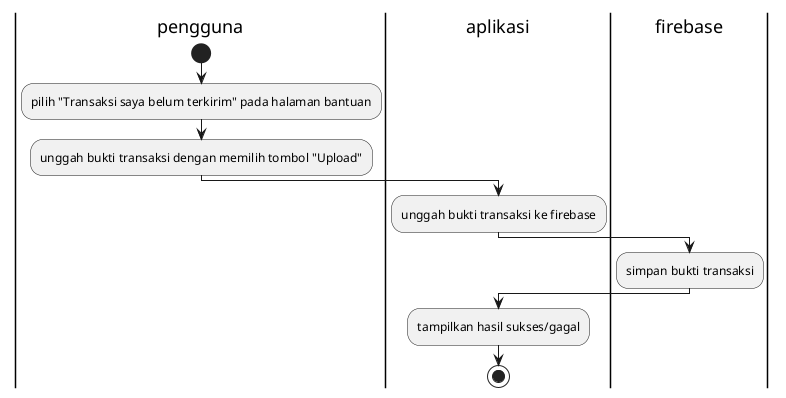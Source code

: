 @startuml

|pengguna|
start
:pilih "Transaksi saya belum terkirim" pada halaman bantuan;
:unggah bukti transaksi dengan memilih tombol "Upload";

|aplikasi|
:unggah bukti transaksi ke firebase;

|firebase|
:simpan bukti transaksi;

|aplikasi|
:tampilkan hasil sukses/gagal;
stop

@enduml
